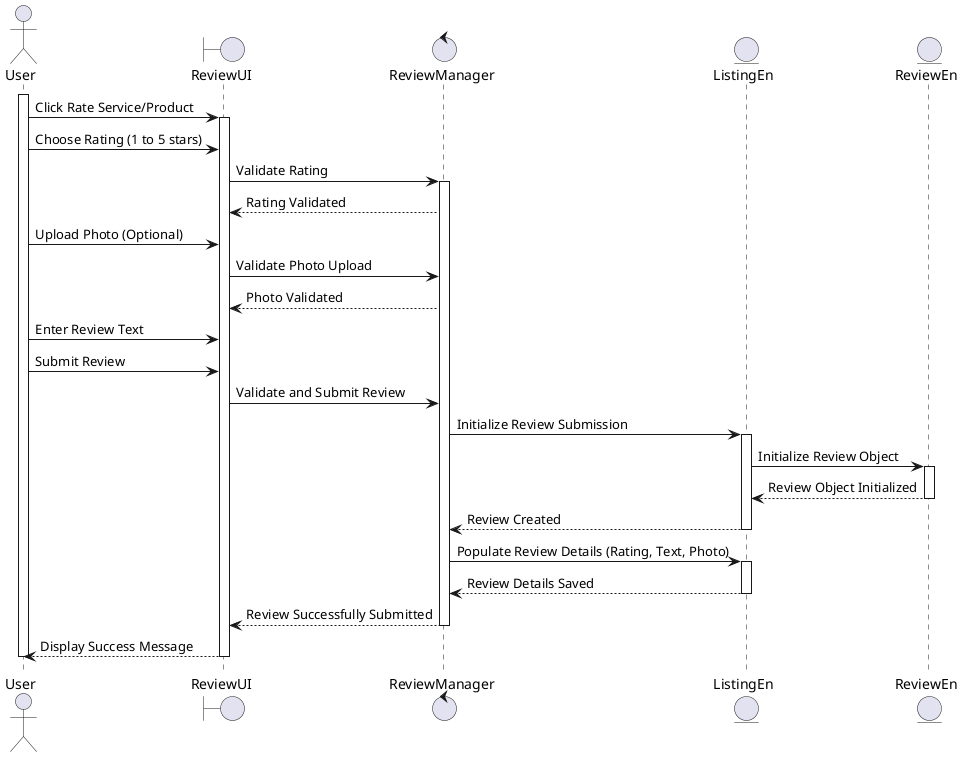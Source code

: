 @startuml
actor User as U
boundary ReviewUI as RUI
control ReviewManager as RM
entity ListingEn as L
entity ReviewEn as R

activate U

' User initiating a Review after completing a product/service
U -> RUI : Click Rate Service/Product
activate RUI

' User selects a rating
U -> RUI : Choose Rating (1 to 5 stars)
RUI -> RM : Validate Rating
activate RM
RM --> RUI : Rating Validated

' Optional photo upload by user
U -> RUI : Upload Photo (Optional)
RUI -> RM : Validate Photo Upload
RM --> RUI : Photo Validated

' User enters text review
U -> RUI : Enter Review Text

' Submitting the review
U -> RUI : Submit Review
RUI -> RM : Validate and Submit Review
RM -> L : Initialize Review Submission
activate L

L -> R : Initialize Review Object
activate R
R --> L : Review Object Initialized
deactivate R

L --> RM : Review Created
deactivate L
RM -> L : Populate Review Details (Rating, Text, Photo)
activate L
L --> RM : Review Details Saved
deactivate L

RM --> RUI : Review Successfully Submitted
deactivate RM
RUI --> U : Display Success Message

deactivate RUI
deactivate U

@enduml
